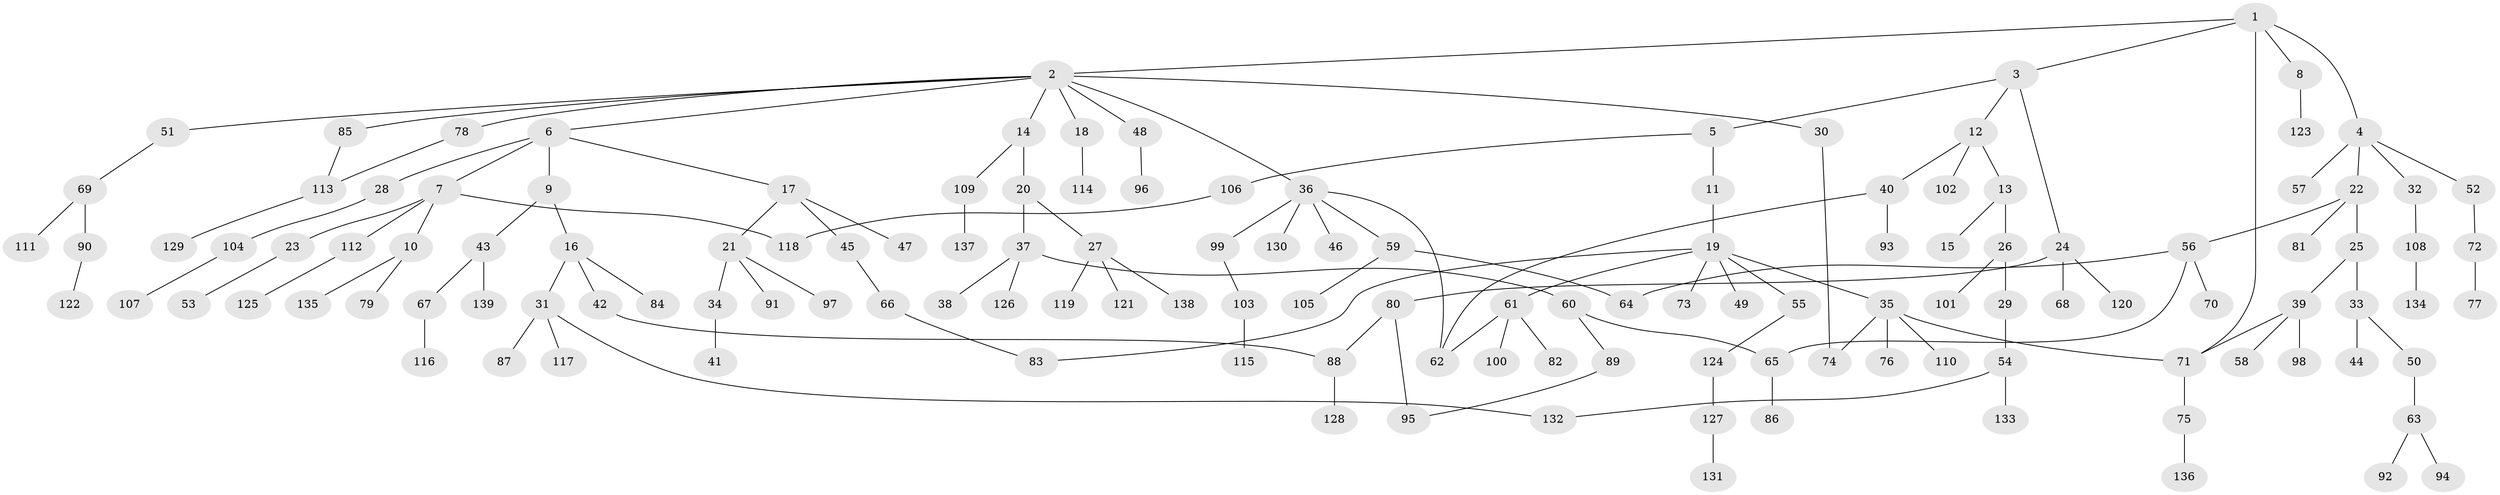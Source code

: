 // coarse degree distribution, {2: 0.2318840579710145, 1: 0.6376811594202898, 7: 0.043478260869565216, 6: 0.028985507246376812, 10: 0.014492753623188406, 13: 0.014492753623188406, 4: 0.014492753623188406, 12: 0.014492753623188406}
// Generated by graph-tools (version 1.1) at 2025/02/03/05/25 17:02:35]
// undirected, 139 vertices, 151 edges
graph export_dot {
graph [start="1"]
  node [color=gray90,style=filled];
  1;
  2;
  3;
  4;
  5;
  6;
  7;
  8;
  9;
  10;
  11;
  12;
  13;
  14;
  15;
  16;
  17;
  18;
  19;
  20;
  21;
  22;
  23;
  24;
  25;
  26;
  27;
  28;
  29;
  30;
  31;
  32;
  33;
  34;
  35;
  36;
  37;
  38;
  39;
  40;
  41;
  42;
  43;
  44;
  45;
  46;
  47;
  48;
  49;
  50;
  51;
  52;
  53;
  54;
  55;
  56;
  57;
  58;
  59;
  60;
  61;
  62;
  63;
  64;
  65;
  66;
  67;
  68;
  69;
  70;
  71;
  72;
  73;
  74;
  75;
  76;
  77;
  78;
  79;
  80;
  81;
  82;
  83;
  84;
  85;
  86;
  87;
  88;
  89;
  90;
  91;
  92;
  93;
  94;
  95;
  96;
  97;
  98;
  99;
  100;
  101;
  102;
  103;
  104;
  105;
  106;
  107;
  108;
  109;
  110;
  111;
  112;
  113;
  114;
  115;
  116;
  117;
  118;
  119;
  120;
  121;
  122;
  123;
  124;
  125;
  126;
  127;
  128;
  129;
  130;
  131;
  132;
  133;
  134;
  135;
  136;
  137;
  138;
  139;
  1 -- 2;
  1 -- 3;
  1 -- 4;
  1 -- 8;
  1 -- 71;
  2 -- 6;
  2 -- 14;
  2 -- 18;
  2 -- 30;
  2 -- 36;
  2 -- 48;
  2 -- 51;
  2 -- 78;
  2 -- 85;
  3 -- 5;
  3 -- 12;
  3 -- 24;
  4 -- 22;
  4 -- 32;
  4 -- 52;
  4 -- 57;
  5 -- 11;
  5 -- 106;
  6 -- 7;
  6 -- 9;
  6 -- 17;
  6 -- 28;
  7 -- 10;
  7 -- 23;
  7 -- 112;
  7 -- 118;
  8 -- 123;
  9 -- 16;
  9 -- 43;
  10 -- 79;
  10 -- 135;
  11 -- 19;
  12 -- 13;
  12 -- 40;
  12 -- 102;
  13 -- 15;
  13 -- 26;
  14 -- 20;
  14 -- 109;
  16 -- 31;
  16 -- 42;
  16 -- 84;
  17 -- 21;
  17 -- 45;
  17 -- 47;
  18 -- 114;
  19 -- 35;
  19 -- 49;
  19 -- 55;
  19 -- 61;
  19 -- 73;
  19 -- 83;
  20 -- 27;
  20 -- 37;
  21 -- 34;
  21 -- 91;
  21 -- 97;
  22 -- 25;
  22 -- 56;
  22 -- 81;
  23 -- 53;
  24 -- 68;
  24 -- 80;
  24 -- 120;
  25 -- 33;
  25 -- 39;
  26 -- 29;
  26 -- 101;
  27 -- 119;
  27 -- 121;
  27 -- 138;
  28 -- 104;
  29 -- 54;
  30 -- 74;
  31 -- 87;
  31 -- 117;
  31 -- 132;
  32 -- 108;
  33 -- 44;
  33 -- 50;
  34 -- 41;
  35 -- 71;
  35 -- 74;
  35 -- 76;
  35 -- 110;
  36 -- 46;
  36 -- 59;
  36 -- 99;
  36 -- 130;
  36 -- 62;
  37 -- 38;
  37 -- 60;
  37 -- 126;
  39 -- 58;
  39 -- 98;
  39 -- 71;
  40 -- 62;
  40 -- 93;
  42 -- 88;
  43 -- 67;
  43 -- 139;
  45 -- 66;
  48 -- 96;
  50 -- 63;
  51 -- 69;
  52 -- 72;
  54 -- 133;
  54 -- 132;
  55 -- 124;
  56 -- 64;
  56 -- 65;
  56 -- 70;
  59 -- 105;
  59 -- 64;
  60 -- 89;
  60 -- 65;
  61 -- 82;
  61 -- 100;
  61 -- 62;
  63 -- 92;
  63 -- 94;
  65 -- 86;
  66 -- 83;
  67 -- 116;
  69 -- 90;
  69 -- 111;
  71 -- 75;
  72 -- 77;
  75 -- 136;
  78 -- 113;
  80 -- 88;
  80 -- 95;
  85 -- 113;
  88 -- 128;
  89 -- 95;
  90 -- 122;
  99 -- 103;
  103 -- 115;
  104 -- 107;
  106 -- 118;
  108 -- 134;
  109 -- 137;
  112 -- 125;
  113 -- 129;
  124 -- 127;
  127 -- 131;
}
